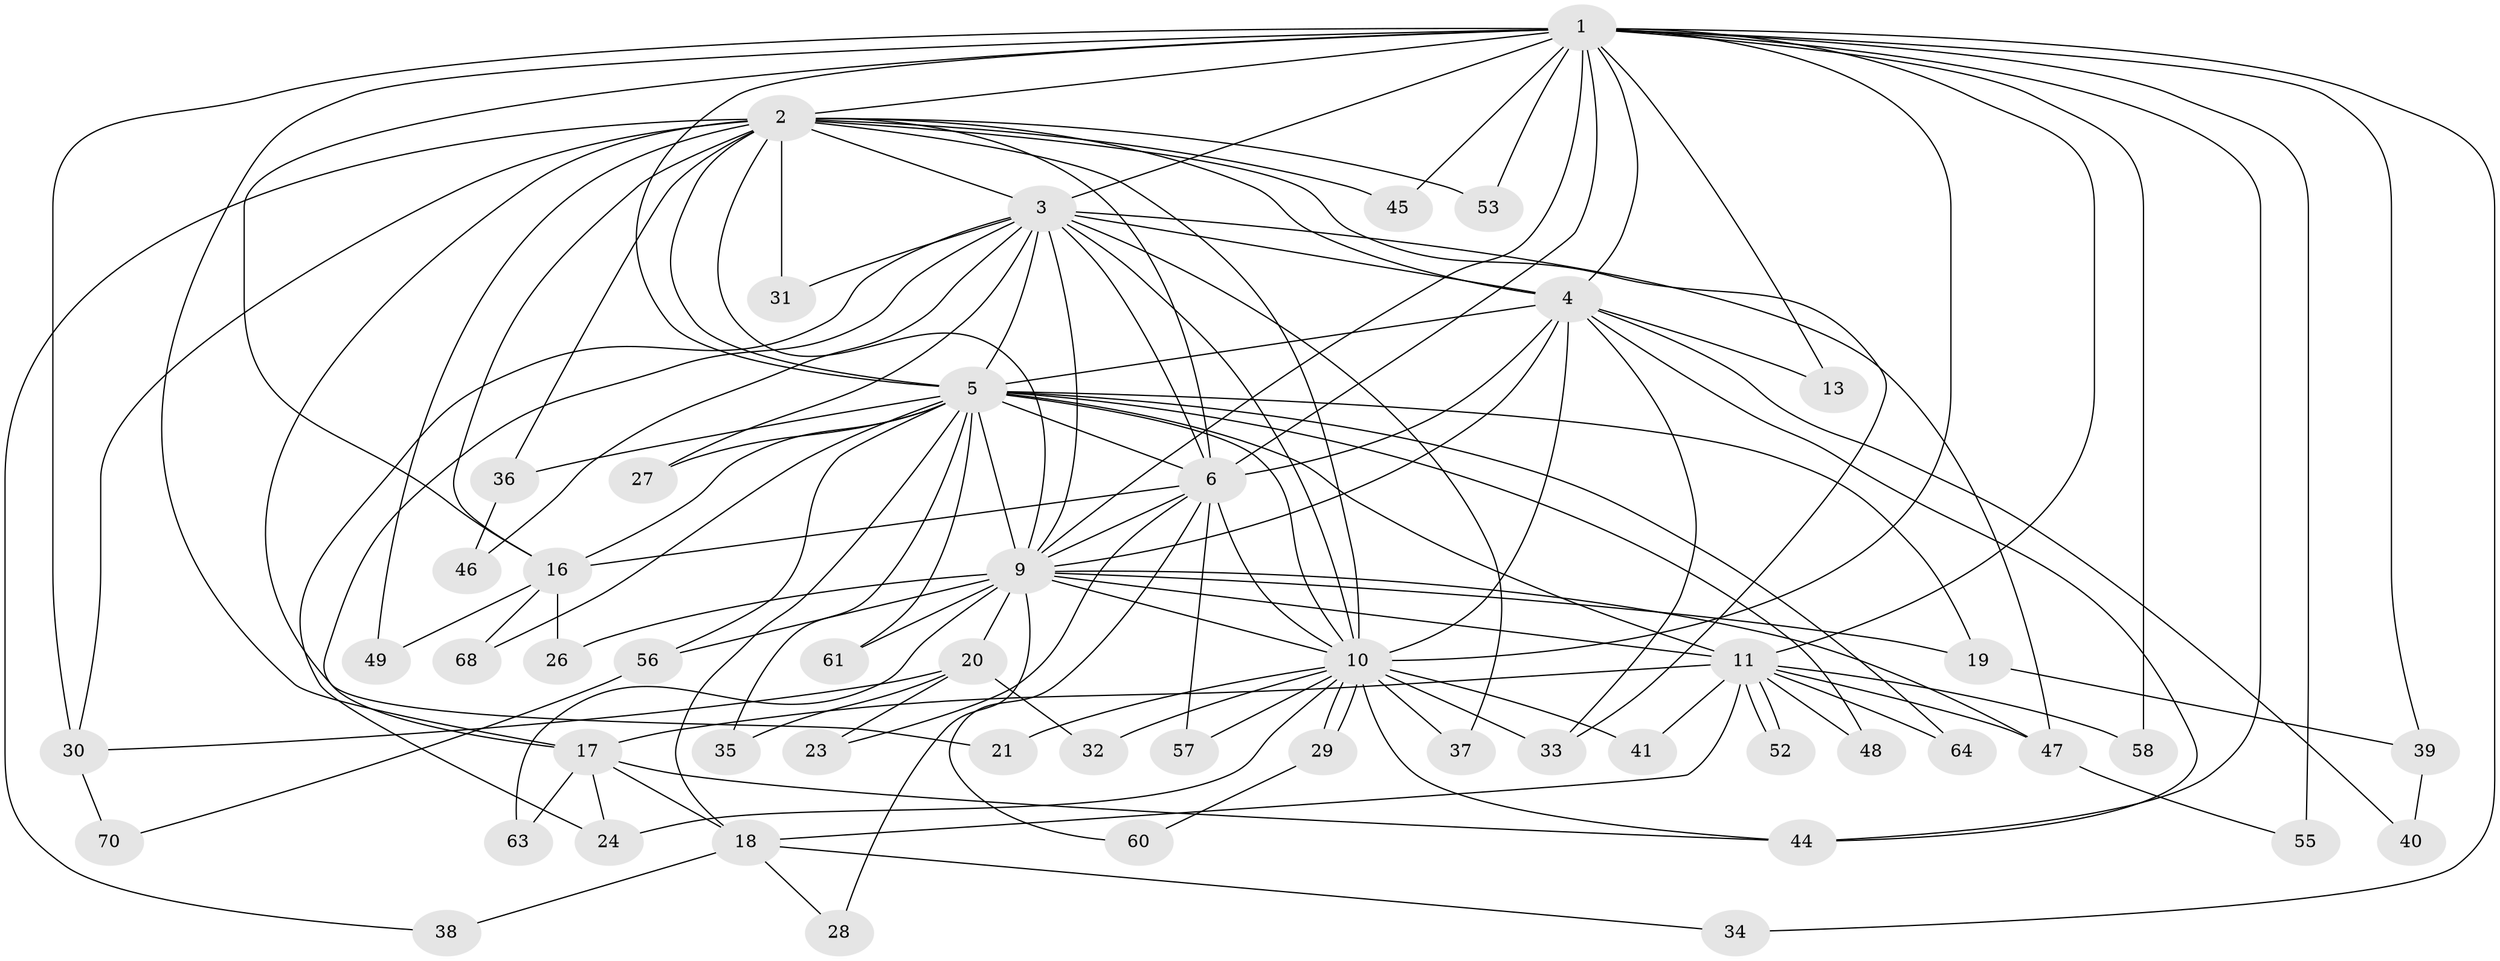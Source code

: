 // Generated by graph-tools (version 1.1) at 2025/51/02/27/25 19:51:47]
// undirected, 52 vertices, 126 edges
graph export_dot {
graph [start="1"]
  node [color=gray90,style=filled];
  1 [super="+51"];
  2 [super="+7"];
  3 [super="+69"];
  4 [super="+14"];
  5 [super="+8"];
  6 [super="+67"];
  9 [super="+12"];
  10 [super="+15"];
  11 [super="+43"];
  13;
  16 [super="+22"];
  17 [super="+25"];
  18 [super="+54"];
  19;
  20 [super="+59"];
  21;
  23;
  24;
  26;
  27;
  28;
  29;
  30 [super="+42"];
  31;
  32;
  33 [super="+65"];
  34;
  35;
  36 [super="+66"];
  37;
  38;
  39;
  40;
  41;
  44 [super="+50"];
  45;
  46;
  47 [super="+62"];
  48;
  49;
  52;
  53;
  55;
  56;
  57;
  58;
  60;
  61;
  63;
  64;
  68;
  70;
  1 -- 2 [weight=2];
  1 -- 3;
  1 -- 4;
  1 -- 5 [weight=2];
  1 -- 6;
  1 -- 9;
  1 -- 10 [weight=2];
  1 -- 11;
  1 -- 13;
  1 -- 16;
  1 -- 30;
  1 -- 34;
  1 -- 39;
  1 -- 45;
  1 -- 53;
  1 -- 55;
  1 -- 58;
  1 -- 44;
  1 -- 17;
  2 -- 3 [weight=2];
  2 -- 4 [weight=2];
  2 -- 5 [weight=4];
  2 -- 6 [weight=2];
  2 -- 9 [weight=2];
  2 -- 10 [weight=2];
  2 -- 16;
  2 -- 45;
  2 -- 21;
  2 -- 31;
  2 -- 36 [weight=2];
  2 -- 38;
  2 -- 49;
  2 -- 53;
  2 -- 30;
  2 -- 33;
  3 -- 4;
  3 -- 5 [weight=2];
  3 -- 6;
  3 -- 9;
  3 -- 10;
  3 -- 17;
  3 -- 27;
  3 -- 31;
  3 -- 37;
  3 -- 46;
  3 -- 47;
  3 -- 24;
  4 -- 5 [weight=2];
  4 -- 6;
  4 -- 9 [weight=3];
  4 -- 10;
  4 -- 13;
  4 -- 33;
  4 -- 40;
  4 -- 44;
  5 -- 6 [weight=2];
  5 -- 9 [weight=2];
  5 -- 10 [weight=2];
  5 -- 18;
  5 -- 27;
  5 -- 35;
  5 -- 36;
  5 -- 48;
  5 -- 61;
  5 -- 64;
  5 -- 11;
  5 -- 68;
  5 -- 19;
  5 -- 56;
  5 -- 16;
  6 -- 9;
  6 -- 10;
  6 -- 23;
  6 -- 57;
  6 -- 60;
  6 -- 16;
  9 -- 10;
  9 -- 11;
  9 -- 19;
  9 -- 20 [weight=3];
  9 -- 28;
  9 -- 56;
  9 -- 61;
  9 -- 63;
  9 -- 26;
  9 -- 47;
  10 -- 21;
  10 -- 29;
  10 -- 29;
  10 -- 32;
  10 -- 37;
  10 -- 41;
  10 -- 44;
  10 -- 33;
  10 -- 24;
  10 -- 57;
  11 -- 17;
  11 -- 41;
  11 -- 48;
  11 -- 52;
  11 -- 52;
  11 -- 64;
  11 -- 58;
  11 -- 47;
  11 -- 18;
  16 -- 26;
  16 -- 49;
  16 -- 68;
  17 -- 18;
  17 -- 24;
  17 -- 63;
  17 -- 44;
  18 -- 28;
  18 -- 34;
  18 -- 38;
  19 -- 39;
  20 -- 23;
  20 -- 30;
  20 -- 32;
  20 -- 35;
  29 -- 60;
  30 -- 70;
  36 -- 46;
  39 -- 40;
  47 -- 55;
  56 -- 70;
}
